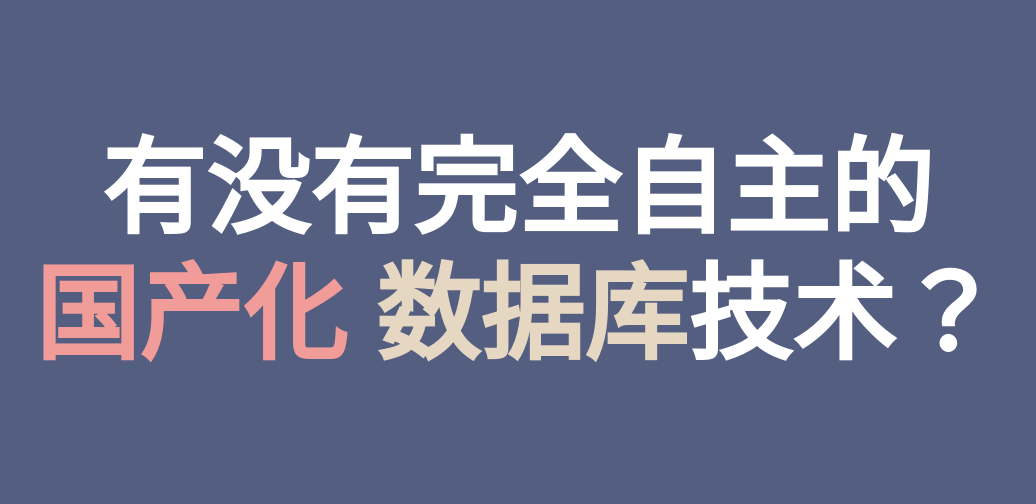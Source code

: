 <mxfile version="20.0.3" type="github"><diagram id="3228e29e-7158-1315-38df-8450db1d8a1d" name="Page-1"><mxGraphModel dx="1298" dy="759" grid="0" gridSize="10" guides="1" tooltips="1" connect="1" arrows="1" fold="1" page="1" pageScale="1" pageWidth="600" pageHeight="350" background="#535E80" math="0" shadow="0"><root><mxCell id="0"/><mxCell id="1" parent="0"/><mxCell id="UU9xKcYvhKtoYnd8AA-M-1" value="&lt;h1&gt;&lt;font color=&quot;#ffffff&quot; style=&quot;font-size: 52px;&quot;&gt;有没有完全自主的&lt;br&gt;&lt;/font&gt;&lt;font color=&quot;#f19c99&quot; style=&quot;font-size: 52px;&quot;&gt;国产化&amp;nbsp;&lt;/font&gt;&lt;font color=&quot;#e6d7c2&quot; style=&quot;font-size: 52px;&quot;&gt;数据库&lt;/font&gt;&lt;font color=&quot;#ffffff&quot; style=&quot;font-size: 52px;&quot;&gt;技术？&lt;/font&gt;&lt;/h1&gt;" style="text;html=1;strokeColor=none;fillColor=none;align=center;verticalAlign=middle;whiteSpace=wrap;rounded=0;" vertex="1" parent="1"><mxGeometry x="42" y="58" width="517" height="251" as="geometry"/></mxCell></root></mxGraphModel></diagram></mxfile>